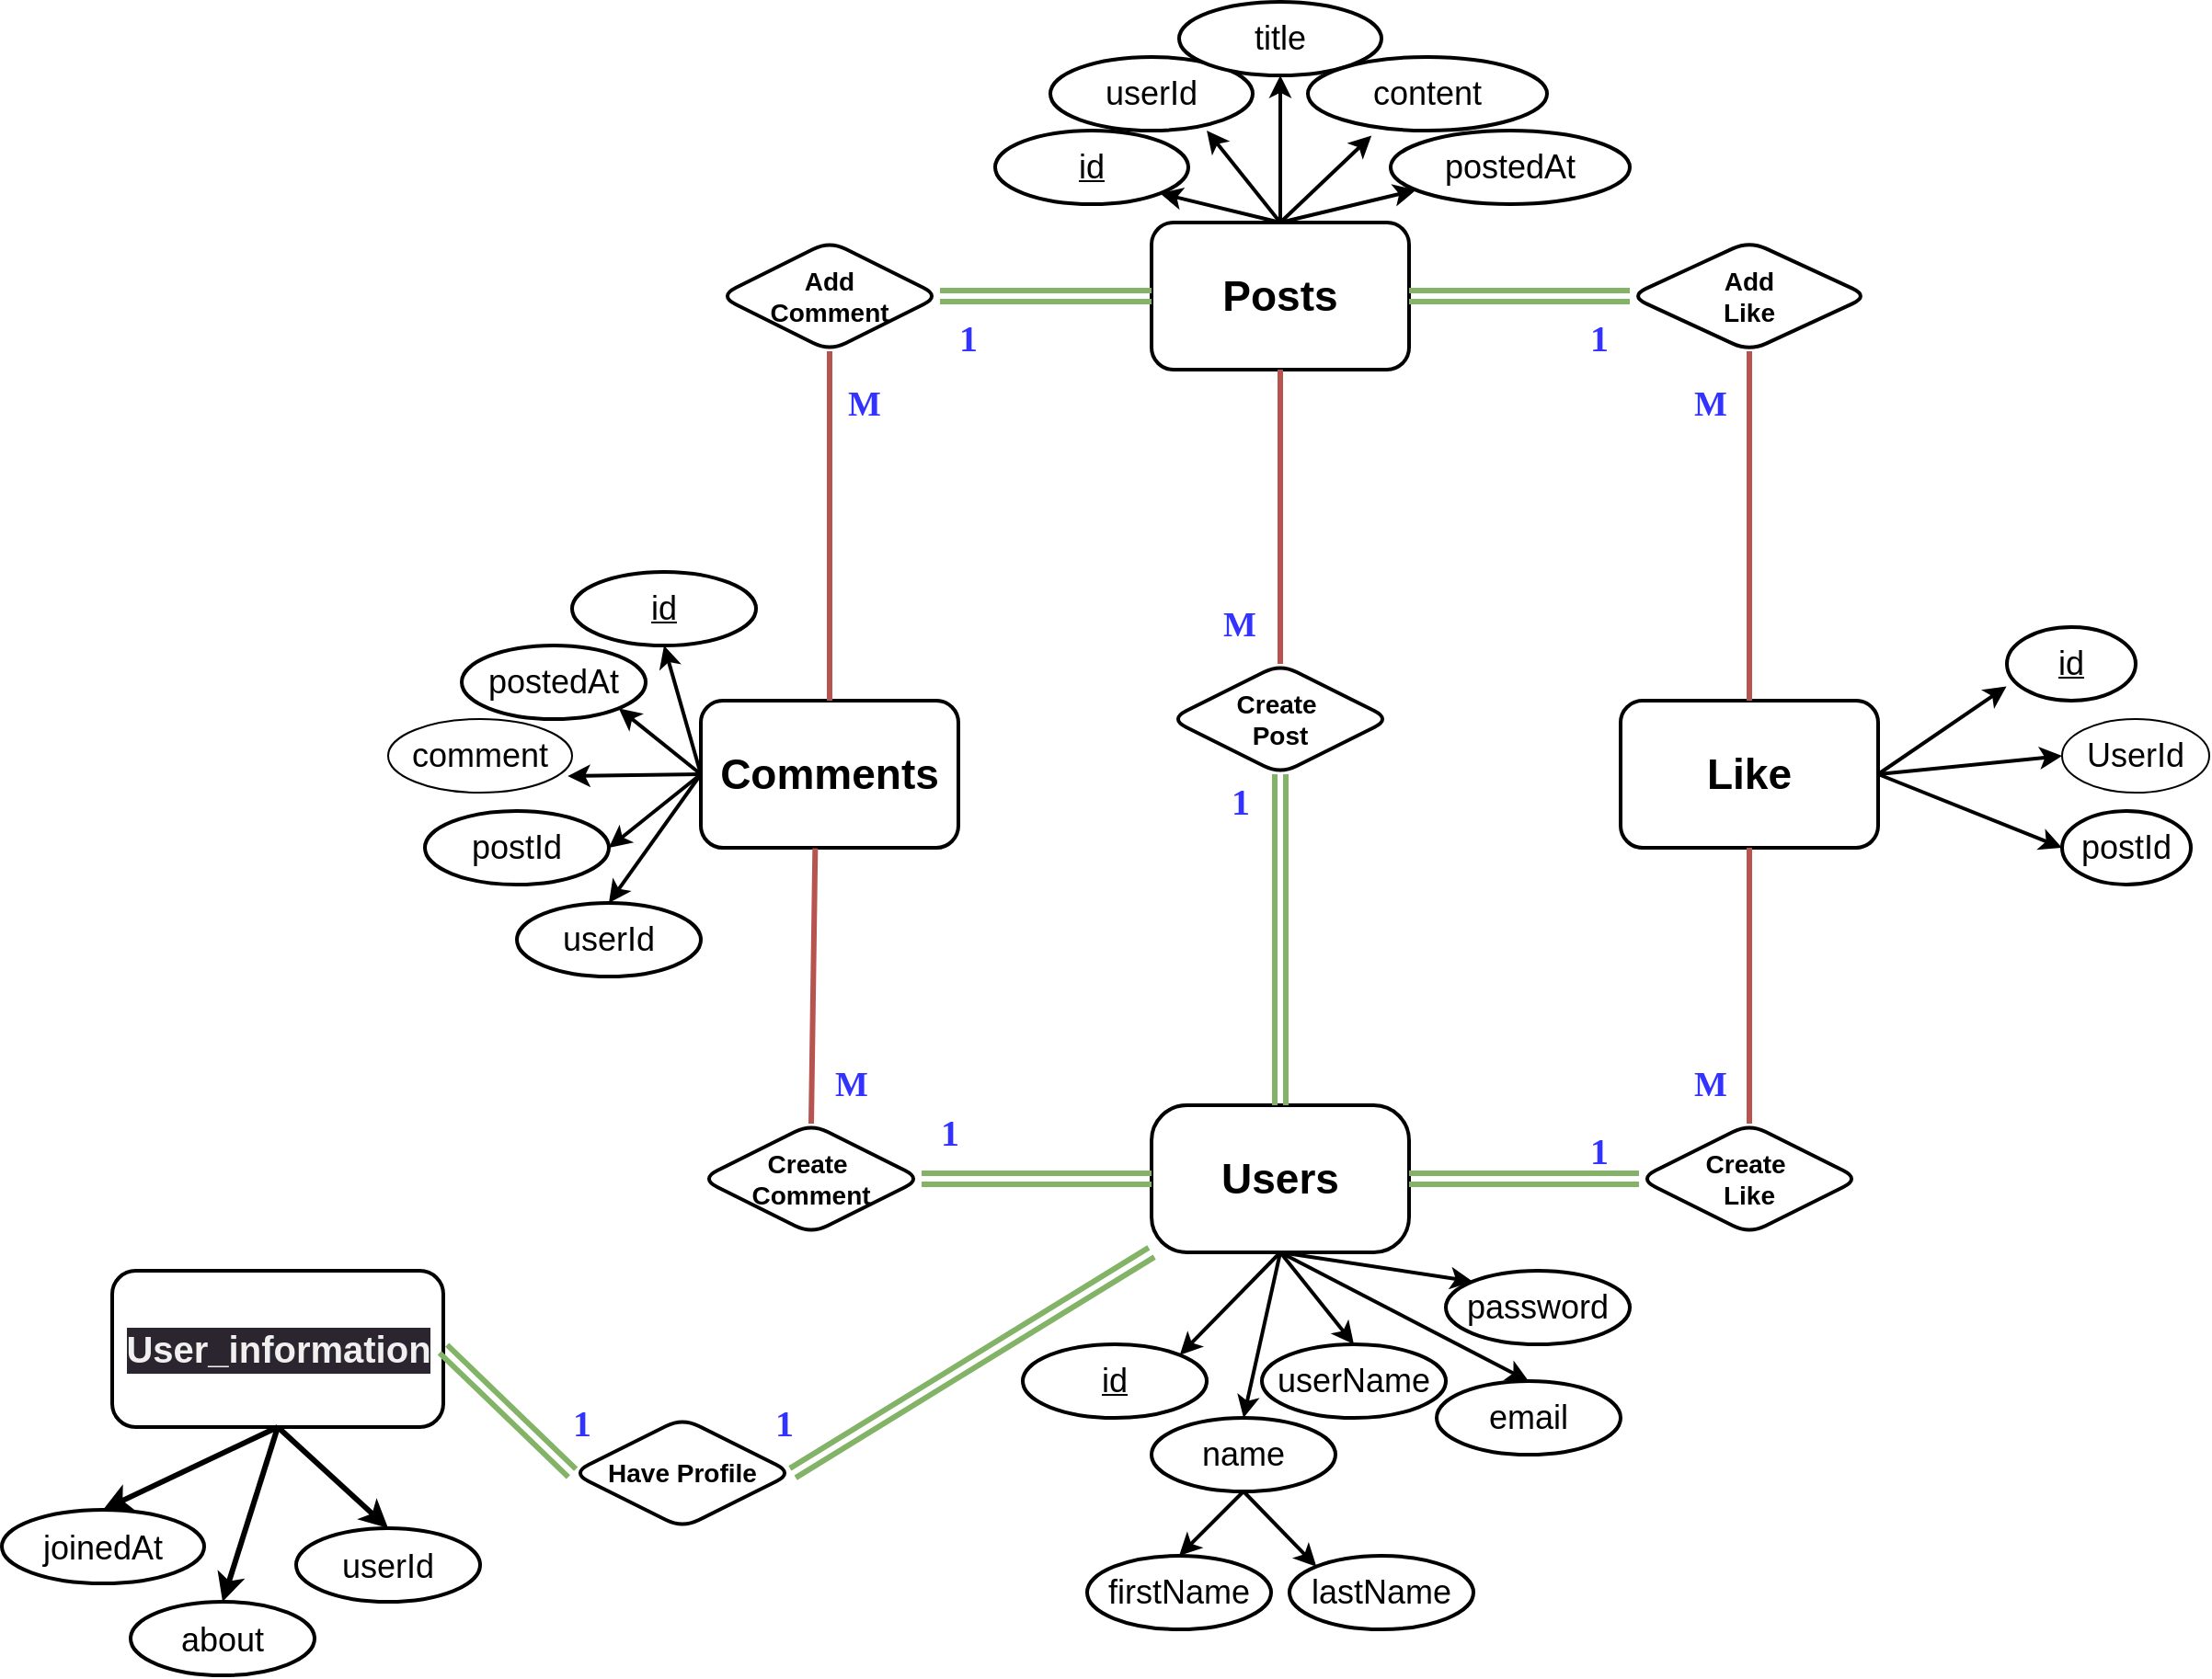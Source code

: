 <mxfile>
    <diagram id="zBo4s4RG1MeOZV6qTSNW" name="Page-1">
        <mxGraphModel dx="2320" dy="942" grid="1" gridSize="10" guides="1" tooltips="1" connect="1" arrows="1" fold="1" page="1" pageScale="1" pageWidth="1390" pageHeight="980" math="0" shadow="0">
            <root>
                <mxCell id="0"/>
                <mxCell id="1" parent="0"/>
                <mxCell id="2" value="&lt;h2&gt;&lt;font style=&quot;font-size: 23px;&quot;&gt;Comments&lt;/font&gt;&lt;/h2&gt;" style="rounded=1;whiteSpace=wrap;html=1;strokeWidth=2;" parent="1" vertex="1">
                    <mxGeometry x="490" y="390" width="140" height="80" as="geometry"/>
                </mxCell>
                <mxCell id="3" value="&lt;h2&gt;&lt;b&gt;&lt;font style=&quot;font-size: 23px;&quot;&gt;Posts&lt;/font&gt;&lt;/b&gt;&lt;/h2&gt;" style="rounded=1;whiteSpace=wrap;html=1;strokeWidth=2;" parent="1" vertex="1">
                    <mxGeometry x="735" y="130" width="140" height="80" as="geometry"/>
                </mxCell>
                <mxCell id="4" value="&lt;h2&gt;&lt;font style=&quot;font-size: 23px;&quot;&gt;Like&lt;/font&gt;&lt;/h2&gt;" style="rounded=1;whiteSpace=wrap;html=1;strokeWidth=2;" parent="1" vertex="1">
                    <mxGeometry x="990" y="390" width="140" height="80" as="geometry"/>
                </mxCell>
                <mxCell id="5" value="&lt;h2&gt;&lt;font style=&quot;font-size: 23px;&quot;&gt;Users&lt;/font&gt;&lt;/h2&gt;" style="rounded=1;whiteSpace=wrap;html=1;strokeWidth=2;arcSize=24;" parent="1" vertex="1">
                    <mxGeometry x="735" y="610" width="140" height="80" as="geometry"/>
                </mxCell>
                <mxCell id="6" value="&lt;font style=&quot;font-size: 18px;&quot;&gt;id&lt;/font&gt;" style="ellipse;whiteSpace=wrap;html=1;align=center;fontStyle=4;rounded=1;strokeWidth=2;" parent="1" vertex="1">
                    <mxGeometry x="650" y="80" width="105" height="40" as="geometry"/>
                </mxCell>
                <mxCell id="7" value="&lt;font style=&quot;font-size: 18px;&quot;&gt;userId&lt;/font&gt;" style="ellipse;whiteSpace=wrap;html=1;align=center;rounded=1;strokeWidth=2;" parent="1" vertex="1">
                    <mxGeometry x="680" y="40" width="110" height="40" as="geometry"/>
                </mxCell>
                <mxCell id="8" value="&lt;font style=&quot;font-size: 18px;&quot;&gt;title&lt;/font&gt;" style="ellipse;whiteSpace=wrap;html=1;align=center;rounded=1;strokeWidth=2;" parent="1" vertex="1">
                    <mxGeometry x="750" y="10" width="110" height="40" as="geometry"/>
                </mxCell>
                <mxCell id="9" value="&lt;font style=&quot;font-size: 18px;&quot;&gt;content&lt;/font&gt;" style="ellipse;whiteSpace=wrap;html=1;align=center;rounded=1;strokeWidth=2;" parent="1" vertex="1">
                    <mxGeometry x="820" y="40" width="130" height="40" as="geometry"/>
                </mxCell>
                <mxCell id="10" value="&lt;font style=&quot;font-size: 18px;&quot;&gt;postedAt&lt;/font&gt;" style="ellipse;whiteSpace=wrap;html=1;align=center;rounded=1;strokeWidth=2;" parent="1" vertex="1">
                    <mxGeometry x="865" y="80" width="130" height="40" as="geometry"/>
                </mxCell>
                <mxCell id="11" value="" style="endArrow=classic;html=1;rounded=1;exitX=0.5;exitY=0;exitDx=0;exitDy=0;entryX=0.5;entryY=1;entryDx=0;entryDy=0;strokeWidth=2;" parent="1" source="3" target="8" edge="1">
                    <mxGeometry width="50" height="50" relative="1" as="geometry">
                        <mxPoint x="820" y="-10" as="sourcePoint"/>
                        <mxPoint x="825" y="30" as="targetPoint"/>
                    </mxGeometry>
                </mxCell>
                <mxCell id="12" value="" style="endArrow=classic;html=1;rounded=1;exitX=0.5;exitY=0;exitDx=0;exitDy=0;strokeWidth=2;" parent="1" source="3" target="10" edge="1">
                    <mxGeometry width="50" height="50" relative="1" as="geometry">
                        <mxPoint x="910" y="40" as="sourcePoint"/>
                        <mxPoint x="960" y="-10" as="targetPoint"/>
                    </mxGeometry>
                </mxCell>
                <mxCell id="13" value="" style="endArrow=classic;html=1;rounded=1;exitX=0.5;exitY=0;exitDx=0;exitDy=0;entryX=0.266;entryY=1.07;entryDx=0;entryDy=0;entryPerimeter=0;strokeWidth=2;" parent="1" source="3" target="9" edge="1">
                    <mxGeometry width="50" height="50" relative="1" as="geometry">
                        <mxPoint x="830" y="60" as="sourcePoint"/>
                        <mxPoint x="880" y="10" as="targetPoint"/>
                    </mxGeometry>
                </mxCell>
                <mxCell id="14" value="" style="endArrow=classic;html=1;rounded=1;exitX=0.5;exitY=0;exitDx=0;exitDy=0;entryX=0.773;entryY=1;entryDx=0;entryDy=0;entryPerimeter=0;strokeWidth=2;" parent="1" source="3" target="7" edge="1">
                    <mxGeometry width="50" height="50" relative="1" as="geometry">
                        <mxPoint x="720" y="30" as="sourcePoint"/>
                        <mxPoint x="770" y="-20" as="targetPoint"/>
                    </mxGeometry>
                </mxCell>
                <mxCell id="15" value="" style="endArrow=classic;html=1;rounded=1;exitX=0.5;exitY=0;exitDx=0;exitDy=0;entryX=1;entryY=1;entryDx=0;entryDy=0;strokeWidth=2;" parent="1" source="3" target="6" edge="1">
                    <mxGeometry width="50" height="50" relative="1" as="geometry">
                        <mxPoint x="650" y="70" as="sourcePoint"/>
                        <mxPoint x="700" y="20" as="targetPoint"/>
                    </mxGeometry>
                </mxCell>
                <mxCell id="16" value="&lt;font style=&quot;font-size: 18px;&quot;&gt;UserId&lt;/font&gt;" style="ellipse;whiteSpace=wrap;html=1;align=center;rounded=1;" parent="1" vertex="1">
                    <mxGeometry x="1230" y="400" width="80" height="40" as="geometry"/>
                </mxCell>
                <mxCell id="17" value="&lt;span style=&quot;font-size: 18px;&quot;&gt;postId&lt;/span&gt;" style="ellipse;whiteSpace=wrap;html=1;align=center;rounded=1;strokeWidth=2;" parent="1" vertex="1">
                    <mxGeometry x="1230" y="450" width="70" height="40" as="geometry"/>
                </mxCell>
                <mxCell id="18" value="&lt;font style=&quot;font-size: 18px;&quot;&gt;id&lt;/font&gt;" style="ellipse;whiteSpace=wrap;html=1;align=center;fontStyle=4;rounded=1;strokeWidth=2;" parent="1" vertex="1">
                    <mxGeometry x="1200" y="350" width="70" height="40" as="geometry"/>
                </mxCell>
                <mxCell id="19" value="" style="endArrow=classic;html=1;rounded=1;entryX=-0.003;entryY=0.807;entryDx=0;entryDy=0;entryPerimeter=0;exitX=1;exitY=0.5;exitDx=0;exitDy=0;strokeWidth=2;" parent="1" source="4" target="18" edge="1">
                    <mxGeometry width="50" height="50" relative="1" as="geometry">
                        <mxPoint x="1160" y="430" as="sourcePoint"/>
                        <mxPoint x="1210" y="380" as="targetPoint"/>
                    </mxGeometry>
                </mxCell>
                <mxCell id="20" value="" style="endArrow=classic;html=1;rounded=1;exitX=1;exitY=0.5;exitDx=0;exitDy=0;entryX=0;entryY=0.5;entryDx=0;entryDy=0;strokeWidth=2;" parent="1" source="4" target="16" edge="1">
                    <mxGeometry width="50" height="50" relative="1" as="geometry">
                        <mxPoint x="1180" y="470" as="sourcePoint"/>
                        <mxPoint x="1230" y="420" as="targetPoint"/>
                    </mxGeometry>
                </mxCell>
                <mxCell id="21" value="" style="endArrow=classic;html=1;rounded=1;exitX=1;exitY=0.5;exitDx=0;exitDy=0;entryX=0;entryY=0.5;entryDx=0;entryDy=0;strokeWidth=2;" parent="1" source="4" target="17" edge="1">
                    <mxGeometry width="50" height="50" relative="1" as="geometry">
                        <mxPoint x="1140" y="500" as="sourcePoint"/>
                        <mxPoint x="1190" y="450" as="targetPoint"/>
                    </mxGeometry>
                </mxCell>
                <mxCell id="22" value="&lt;font style=&quot;font-size: 18px;&quot;&gt;id&lt;/font&gt;" style="ellipse;whiteSpace=wrap;html=1;align=center;fontStyle=4;rounded=1;strokeWidth=2;" parent="1" vertex="1">
                    <mxGeometry x="420" y="320" width="100" height="40" as="geometry"/>
                </mxCell>
                <mxCell id="23" value="&lt;span style=&quot;font-size: 18px;&quot;&gt;userId&lt;/span&gt;" style="ellipse;whiteSpace=wrap;html=1;align=center;rounded=1;strokeWidth=2;" parent="1" vertex="1">
                    <mxGeometry x="390" y="500" width="100" height="40" as="geometry"/>
                </mxCell>
                <mxCell id="24" value="&lt;span style=&quot;font-size: 18px;&quot;&gt;postId&lt;/span&gt;" style="ellipse;whiteSpace=wrap;html=1;align=center;rounded=1;strokeWidth=2;" parent="1" vertex="1">
                    <mxGeometry x="340" y="450" width="100" height="40" as="geometry"/>
                </mxCell>
                <mxCell id="25" value="&lt;span style=&quot;font-size: 18px;&quot;&gt;comment&lt;/span&gt;" style="ellipse;whiteSpace=wrap;html=1;align=center;rounded=1;" parent="1" vertex="1">
                    <mxGeometry x="320" y="400" width="100" height="40" as="geometry"/>
                </mxCell>
                <mxCell id="26" value="&lt;span style=&quot;font-size: 18px;&quot;&gt;postedAt&lt;/span&gt;" style="ellipse;whiteSpace=wrap;html=1;align=center;rounded=1;strokeWidth=2;" parent="1" vertex="1">
                    <mxGeometry x="360" y="360" width="100" height="40" as="geometry"/>
                </mxCell>
                <mxCell id="27" value="" style="endArrow=classic;html=1;rounded=1;exitX=0;exitY=0.5;exitDx=0;exitDy=0;entryX=0.976;entryY=0.775;entryDx=0;entryDy=0;entryPerimeter=0;strokeWidth=2;" parent="1" source="2" target="25" edge="1">
                    <mxGeometry width="50" height="50" relative="1" as="geometry">
                        <mxPoint x="340" y="470" as="sourcePoint"/>
                        <mxPoint x="400" y="430" as="targetPoint"/>
                    </mxGeometry>
                </mxCell>
                <mxCell id="28" value="" style="endArrow=classic;html=1;rounded=1;entryX=1;entryY=0.5;entryDx=0;entryDy=0;strokeWidth=2;" parent="1" target="24" edge="1">
                    <mxGeometry width="50" height="50" relative="1" as="geometry">
                        <mxPoint x="490" y="430" as="sourcePoint"/>
                        <mxPoint x="750" y="370" as="targetPoint"/>
                    </mxGeometry>
                </mxCell>
                <mxCell id="29" value="" style="endArrow=classic;html=1;rounded=1;entryX=0.5;entryY=0;entryDx=0;entryDy=0;exitX=0;exitY=0.5;exitDx=0;exitDy=0;strokeWidth=2;" parent="1" source="2" target="23" edge="1">
                    <mxGeometry width="50" height="50" relative="1" as="geometry">
                        <mxPoint x="480" y="440" as="sourcePoint"/>
                        <mxPoint x="750" y="370" as="targetPoint"/>
                    </mxGeometry>
                </mxCell>
                <mxCell id="30" value="" style="endArrow=classic;html=1;rounded=1;entryX=1;entryY=1;entryDx=0;entryDy=0;exitX=0;exitY=0.5;exitDx=0;exitDy=0;strokeWidth=2;" parent="1" source="2" target="26" edge="1">
                    <mxGeometry width="50" height="50" relative="1" as="geometry">
                        <mxPoint x="700" y="420" as="sourcePoint"/>
                        <mxPoint x="750" y="370" as="targetPoint"/>
                    </mxGeometry>
                </mxCell>
                <mxCell id="31" value="" style="endArrow=classic;html=1;rounded=1;entryX=0.5;entryY=1;entryDx=0;entryDy=0;exitX=0;exitY=0.5;exitDx=0;exitDy=0;strokeWidth=2;" parent="1" source="2" target="22" edge="1">
                    <mxGeometry width="50" height="50" relative="1" as="geometry">
                        <mxPoint x="700" y="420" as="sourcePoint"/>
                        <mxPoint x="750" y="370" as="targetPoint"/>
                    </mxGeometry>
                </mxCell>
                <mxCell id="32" value="&lt;font style=&quot;font-size: 18px;&quot;&gt;id&lt;/font&gt;" style="ellipse;whiteSpace=wrap;html=1;align=center;fontStyle=4;rounded=1;strokeWidth=2;" parent="1" vertex="1">
                    <mxGeometry x="665" y="740" width="100" height="40" as="geometry"/>
                </mxCell>
                <mxCell id="33" value="&lt;font style=&quot;font-size: 18px;&quot;&gt;name&lt;/font&gt;" style="ellipse;whiteSpace=wrap;html=1;align=center;rounded=1;strokeWidth=2;" parent="1" vertex="1">
                    <mxGeometry x="735" y="780" width="100" height="40" as="geometry"/>
                </mxCell>
                <mxCell id="35" value="&lt;span style=&quot;font-size: 18px;&quot;&gt;lastName&lt;/span&gt;" style="ellipse;whiteSpace=wrap;html=1;align=center;rounded=1;strokeWidth=2;" parent="1" vertex="1">
                    <mxGeometry x="810" y="855" width="100" height="40" as="geometry"/>
                </mxCell>
                <mxCell id="36" value="&lt;span style=&quot;font-size: 18px;&quot;&gt;userName&lt;/span&gt;" style="ellipse;whiteSpace=wrap;html=1;align=center;rounded=1;strokeWidth=2;" parent="1" vertex="1">
                    <mxGeometry x="795" y="740" width="100" height="40" as="geometry"/>
                </mxCell>
                <mxCell id="37" value="&lt;span style=&quot;font-size: 18px;&quot;&gt;email&lt;/span&gt;" style="ellipse;whiteSpace=wrap;html=1;align=center;rounded=1;strokeWidth=2;" parent="1" vertex="1">
                    <mxGeometry x="890" y="760" width="100" height="40" as="geometry"/>
                </mxCell>
                <mxCell id="38" value="&lt;span style=&quot;font-size: 18px;&quot;&gt;password&lt;/span&gt;" style="ellipse;whiteSpace=wrap;html=1;align=center;rounded=1;strokeWidth=2;" parent="1" vertex="1">
                    <mxGeometry x="895" y="700" width="100" height="40" as="geometry"/>
                </mxCell>
                <mxCell id="39" value="" style="endArrow=classic;html=1;rounded=1;exitX=0.5;exitY=1;exitDx=0;exitDy=0;entryX=1;entryY=0;entryDx=0;entryDy=0;strokeWidth=2;" parent="1" source="5" target="32" edge="1">
                    <mxGeometry width="50" height="50" relative="1" as="geometry">
                        <mxPoint x="590" y="700" as="sourcePoint"/>
                        <mxPoint x="640" y="650" as="targetPoint"/>
                    </mxGeometry>
                </mxCell>
                <mxCell id="40" value="" style="endArrow=classic;html=1;rounded=1;exitX=0.5;exitY=1;exitDx=0;exitDy=0;entryX=0.5;entryY=0;entryDx=0;entryDy=0;strokeWidth=2;" parent="1" source="5" target="33" edge="1">
                    <mxGeometry width="50" height="50" relative="1" as="geometry">
                        <mxPoint x="770" y="760" as="sourcePoint"/>
                        <mxPoint x="730" y="770" as="targetPoint"/>
                    </mxGeometry>
                </mxCell>
                <mxCell id="41" value="" style="endArrow=classic;html=1;rounded=1;exitX=0.5;exitY=1;exitDx=0;exitDy=0;entryX=0.5;entryY=0;entryDx=0;entryDy=0;strokeWidth=2;" parent="1" source="5" target="36" edge="1">
                    <mxGeometry width="50" height="50" relative="1" as="geometry">
                        <mxPoint x="850" y="750" as="sourcePoint"/>
                        <mxPoint x="900" y="700" as="targetPoint"/>
                    </mxGeometry>
                </mxCell>
                <mxCell id="42" value="" style="endArrow=classic;html=1;rounded=1;exitX=0.5;exitY=1;exitDx=0;exitDy=0;entryX=0.5;entryY=0;entryDx=0;entryDy=0;strokeWidth=2;" parent="1" source="5" target="37" edge="1">
                    <mxGeometry width="50" height="50" relative="1" as="geometry">
                        <mxPoint x="870" y="760" as="sourcePoint"/>
                        <mxPoint x="920" y="710" as="targetPoint"/>
                    </mxGeometry>
                </mxCell>
                <mxCell id="43" value="" style="endArrow=classic;html=1;rounded=1;exitX=0.5;exitY=1;exitDx=0;exitDy=0;entryX=0;entryY=0;entryDx=0;entryDy=0;strokeWidth=2;" parent="1" source="5" target="38" edge="1">
                    <mxGeometry width="50" height="50" relative="1" as="geometry">
                        <mxPoint x="900" y="730" as="sourcePoint"/>
                        <mxPoint x="950" y="680" as="targetPoint"/>
                    </mxGeometry>
                </mxCell>
                <mxCell id="44" value="" style="endArrow=classic;html=1;rounded=1;entryX=0.5;entryY=0;entryDx=0;entryDy=0;exitX=0.5;exitY=1;exitDx=0;exitDy=0;strokeWidth=2;" parent="1" source="33" target="61" edge="1">
                    <mxGeometry width="50" height="50" relative="1" as="geometry">
                        <mxPoint x="710" y="860" as="sourcePoint"/>
                        <mxPoint x="707.855" y="855.858" as="targetPoint"/>
                    </mxGeometry>
                </mxCell>
                <mxCell id="45" value="" style="endArrow=classic;html=1;rounded=1;exitX=0.5;exitY=1;exitDx=0;exitDy=0;entryX=0;entryY=0;entryDx=0;entryDy=0;strokeWidth=2;" parent="1" source="33" target="35" edge="1">
                    <mxGeometry width="50" height="50" relative="1" as="geometry">
                        <mxPoint x="770" y="880" as="sourcePoint"/>
                        <mxPoint x="820" y="830" as="targetPoint"/>
                    </mxGeometry>
                </mxCell>
                <mxCell id="46" value="&lt;font style=&quot;font-size: 14px;&quot;&gt;&lt;b&gt;Create&amp;nbsp;&lt;/b&gt;&lt;/font&gt;&lt;div style=&quot;font-size: 14px;&quot;&gt;&lt;font style=&quot;font-size: 14px;&quot;&gt;&lt;b&gt;Post&lt;/b&gt;&lt;/font&gt;&lt;/div&gt;" style="shape=rhombus;perimeter=rhombusPerimeter;whiteSpace=wrap;html=1;align=center;rounded=1;strokeWidth=2;" parent="1" vertex="1">
                    <mxGeometry x="745" y="370" width="120" height="60" as="geometry"/>
                </mxCell>
                <mxCell id="47" value="&lt;font style=&quot;font-size: 14px;&quot;&gt;&lt;b&gt;Add&lt;/b&gt;&lt;/font&gt;&lt;div style=&quot;font-size: 14px;&quot;&gt;&lt;font style=&quot;font-size: 14px;&quot;&gt;&lt;b&gt;Like&lt;/b&gt;&lt;/font&gt;&lt;/div&gt;" style="shape=rhombus;perimeter=rhombusPerimeter;whiteSpace=wrap;html=1;align=center;rounded=1;strokeWidth=2;" parent="1" vertex="1">
                    <mxGeometry x="995" y="140" width="130" height="60" as="geometry"/>
                </mxCell>
                <mxCell id="48" value="&lt;font style=&quot;font-size: 14px;&quot;&gt;&lt;b&gt;Add&lt;/b&gt;&lt;/font&gt;&lt;div style=&quot;font-size: 14px;&quot;&gt;&lt;b&gt;Comment&lt;/b&gt;&lt;/div&gt;" style="shape=rhombus;perimeter=rhombusPerimeter;whiteSpace=wrap;html=1;align=center;rounded=1;strokeWidth=2;" parent="1" vertex="1">
                    <mxGeometry x="500" y="140" width="120" height="60" as="geometry"/>
                </mxCell>
                <mxCell id="49" value="&lt;font style=&quot;font-size: 14px;&quot;&gt;&lt;b&gt;Create&amp;nbsp;&lt;/b&gt;&lt;/font&gt;&lt;div style=&quot;font-size: 14px;&quot;&gt;&lt;b&gt;Like&lt;/b&gt;&lt;/div&gt;" style="shape=rhombus;perimeter=rhombusPerimeter;whiteSpace=wrap;html=1;align=center;rounded=1;strokeWidth=2;" parent="1" vertex="1">
                    <mxGeometry x="1000" y="620" width="120" height="60" as="geometry"/>
                </mxCell>
                <mxCell id="50" value="&lt;font style=&quot;font-size: 14px;&quot;&gt;&lt;b&gt;Create&amp;nbsp;&lt;/b&gt;&lt;/font&gt;&lt;div style=&quot;font-size: 14px;&quot;&gt;&lt;b&gt;Comment&lt;/b&gt;&lt;/div&gt;" style="shape=rhombus;perimeter=rhombusPerimeter;whiteSpace=wrap;html=1;align=center;rounded=1;strokeWidth=2;" parent="1" vertex="1">
                    <mxGeometry x="490" y="620" width="120" height="60" as="geometry"/>
                </mxCell>
                <mxCell id="51" value="" style="endArrow=none;html=1;rounded=1;entryX=0;entryY=0.5;entryDx=0;entryDy=0;exitX=1;exitY=0.5;exitDx=0;exitDy=0;shape=link;endSize=10;startSize=10;strokeWidth=3;fillColor=#d5e8d4;strokeColor=#82b366;" parent="1" source="5" target="49" edge="1">
                    <mxGeometry width="50" height="50" relative="1" as="geometry">
                        <mxPoint x="910" y="660" as="sourcePoint"/>
                        <mxPoint x="950" y="690" as="targetPoint"/>
                    </mxGeometry>
                </mxCell>
                <mxCell id="52" value="" style="endArrow=none;html=1;rounded=1;exitX=0.5;exitY=0;exitDx=0;exitDy=0;entryX=0.5;entryY=1;entryDx=0;entryDy=0;endSize=10;startSize=10;strokeWidth=3;fillColor=#f8cecc;strokeColor=#b85450;" parent="1" source="49" target="4" edge="1">
                    <mxGeometry width="50" height="50" relative="1" as="geometry">
                        <mxPoint x="900" y="510" as="sourcePoint"/>
                        <mxPoint x="950" y="460" as="targetPoint"/>
                    </mxGeometry>
                </mxCell>
                <mxCell id="53" value="" style="endArrow=none;html=1;rounded=1;entryX=0.5;entryY=1;entryDx=0;entryDy=0;exitX=0.5;exitY=0;exitDx=0;exitDy=0;strokeWidth=3;fillColor=#f8cecc;strokeColor=#b85450;" parent="1" source="4" target="47" edge="1">
                    <mxGeometry width="50" height="50" relative="1" as="geometry">
                        <mxPoint x="1040" y="350" as="sourcePoint"/>
                        <mxPoint x="1090" y="300" as="targetPoint"/>
                    </mxGeometry>
                </mxCell>
                <mxCell id="54" value="" style="endArrow=none;html=1;rounded=1;exitX=1;exitY=0.5;exitDx=0;exitDy=0;entryX=0;entryY=0.5;entryDx=0;entryDy=0;shape=link;strokeWidth=3;fillColor=#d5e8d4;strokeColor=#82b366;" parent="1" source="3" target="47" edge="1">
                    <mxGeometry width="50" height="50" relative="1" as="geometry">
                        <mxPoint x="910" y="200" as="sourcePoint"/>
                        <mxPoint x="960" y="150" as="targetPoint"/>
                    </mxGeometry>
                </mxCell>
                <mxCell id="55" value="" style="endArrow=none;html=1;rounded=1;exitX=1;exitY=0.5;exitDx=0;exitDy=0;entryX=0;entryY=0.5;entryDx=0;entryDy=0;shape=link;strokeWidth=3;fillColor=#d5e8d4;strokeColor=#82b366;" parent="1" source="50" target="5" edge="1">
                    <mxGeometry width="50" height="50" relative="1" as="geometry">
                        <mxPoint x="750" y="510" as="sourcePoint"/>
                        <mxPoint x="800" y="460" as="targetPoint"/>
                    </mxGeometry>
                </mxCell>
                <mxCell id="56" value="" style="endArrow=none;html=1;rounded=1;exitX=0.5;exitY=0;exitDx=0;exitDy=0;entryX=0.444;entryY=1.004;entryDx=0;entryDy=0;entryPerimeter=0;strokeWidth=3;fillColor=#f8cecc;strokeColor=#b85450;" parent="1" source="50" target="2" edge="1">
                    <mxGeometry width="50" height="50" relative="1" as="geometry">
                        <mxPoint x="750" y="510" as="sourcePoint"/>
                        <mxPoint x="550" y="480" as="targetPoint"/>
                    </mxGeometry>
                </mxCell>
                <mxCell id="57" value="" style="endArrow=none;html=1;rounded=1;exitX=1;exitY=0.5;exitDx=0;exitDy=0;entryX=0;entryY=0.5;entryDx=0;entryDy=0;shape=link;strokeWidth=3;fillColor=#d5e8d4;strokeColor=#82b366;" parent="1" source="48" target="3" edge="1">
                    <mxGeometry width="50" height="50" relative="1" as="geometry">
                        <mxPoint x="660" y="200" as="sourcePoint"/>
                        <mxPoint x="710" y="150" as="targetPoint"/>
                    </mxGeometry>
                </mxCell>
                <mxCell id="58" value="" style="endArrow=none;html=1;rounded=1;exitX=0.5;exitY=0;exitDx=0;exitDy=0;entryX=0.5;entryY=1;entryDx=0;entryDy=0;strokeWidth=3;fillColor=#f8cecc;strokeColor=#b85450;" parent="1" source="2" target="48" edge="1">
                    <mxGeometry width="50" height="50" relative="1" as="geometry">
                        <mxPoint x="750" y="280" as="sourcePoint"/>
                        <mxPoint x="570" y="190" as="targetPoint"/>
                    </mxGeometry>
                </mxCell>
                <mxCell id="59" value="" style="endArrow=none;html=1;rounded=1;entryX=0.5;entryY=1;entryDx=0;entryDy=0;exitX=0.5;exitY=0;exitDx=0;exitDy=0;strokeWidth=3;fillColor=#f8cecc;strokeColor=#b85450;" parent="1" source="46" target="3" edge="1">
                    <mxGeometry width="50" height="50" relative="1" as="geometry">
                        <mxPoint x="750" y="400" as="sourcePoint"/>
                        <mxPoint x="810" y="270" as="targetPoint"/>
                    </mxGeometry>
                </mxCell>
                <mxCell id="60" value="" style="endArrow=none;html=1;rounded=1;entryX=0.5;entryY=1;entryDx=0;entryDy=0;exitX=0.5;exitY=0;exitDx=0;exitDy=0;shape=link;strokeWidth=3;fillColor=#d5e8d4;strokeColor=#82b366;" parent="1" source="5" target="46" edge="1">
                    <mxGeometry width="50" height="50" relative="1" as="geometry">
                        <mxPoint x="722.5" y="550" as="sourcePoint"/>
                        <mxPoint x="772.5" y="500" as="targetPoint"/>
                    </mxGeometry>
                </mxCell>
                <mxCell id="61" value="&lt;span style=&quot;font-size: 18px;&quot;&gt;firstName&lt;/span&gt;" style="ellipse;whiteSpace=wrap;html=1;align=center;rounded=1;strokeWidth=2;" parent="1" vertex="1">
                    <mxGeometry x="700" y="855" width="100" height="40" as="geometry"/>
                </mxCell>
                <mxCell id="62" value="&lt;h2 style=&quot;border-color: rgb(0, 0, 0); color: rgb(240, 240, 240); font-family: Helvetica; font-style: normal; font-variant-ligatures: normal; font-variant-caps: normal; letter-spacing: normal; orphans: 2; text-align: center; text-indent: 0px; text-transform: none; widows: 2; word-spacing: 0px; -webkit-text-stroke-width: 0px; background-color: rgb(42, 37, 47); text-decoration-thickness: initial; text-decoration-style: initial; text-decoration-color: initial;&quot;&gt;&lt;font style=&quot;border-color: rgb(0, 0, 0); font-size: 20px;&quot;&gt;User_information&lt;/font&gt;&lt;/h2&gt;" style="html=1;dashed=0;whitespace=wrap;strokeWidth=2;strokeColor=default;shadow=0;glass=0;rounded=1;" vertex="1" parent="1">
                    <mxGeometry x="170" y="700" width="180" height="85" as="geometry"/>
                </mxCell>
                <mxCell id="69" value="&lt;span style=&quot;font-size: 14px;&quot;&gt;&lt;b&gt;Have Profile&lt;/b&gt;&lt;/span&gt;" style="shape=rhombus;perimeter=rhombusPerimeter;whiteSpace=wrap;html=1;align=center;rounded=1;strokeWidth=2;" vertex="1" parent="1">
                    <mxGeometry x="420" y="780" width="120" height="60" as="geometry"/>
                </mxCell>
                <mxCell id="74" value="" style="endArrow=none;html=1;rounded=1;entryX=0;entryY=1;entryDx=0;entryDy=0;shape=link;strokeWidth=3;fillColor=#d5e8d4;strokeColor=#82b366;exitX=1;exitY=0.5;exitDx=0;exitDy=0;" edge="1" parent="1" source="69" target="5">
                    <mxGeometry width="50" height="50" relative="1" as="geometry">
                        <mxPoint x="630" y="680" as="sourcePoint"/>
                        <mxPoint x="745" y="660" as="targetPoint"/>
                    </mxGeometry>
                </mxCell>
                <mxCell id="75" value="" style="endArrow=none;html=1;rounded=1;exitX=1;exitY=0.5;exitDx=0;exitDy=0;shape=link;strokeWidth=3;fillColor=#d5e8d4;strokeColor=#82b366;entryX=0;entryY=0.5;entryDx=0;entryDy=0;" edge="1" parent="1" source="62" target="69">
                    <mxGeometry width="50" height="50" relative="1" as="geometry">
                        <mxPoint x="290" y="760" as="sourcePoint"/>
                        <mxPoint x="370" y="770" as="targetPoint"/>
                    </mxGeometry>
                </mxCell>
                <mxCell id="76" value="&lt;span style=&quot;font-size: 18px;&quot;&gt;joinedAt&lt;/span&gt;" style="ellipse;whiteSpace=wrap;html=1;align=center;rounded=1;shadow=0;glass=0;sketch=0;strokeColor=default;strokeWidth=2;fontSize=20;" vertex="1" parent="1">
                    <mxGeometry x="110" y="830" width="110" height="40" as="geometry"/>
                </mxCell>
                <mxCell id="77" value="&lt;span style=&quot;font-size: 18px;&quot;&gt;about&lt;/span&gt;" style="ellipse;whiteSpace=wrap;html=1;align=center;rounded=1;shadow=0;glass=0;sketch=0;strokeColor=default;strokeWidth=2;fontSize=20;" vertex="1" parent="1">
                    <mxGeometry x="180" y="880" width="100" height="40" as="geometry"/>
                </mxCell>
                <mxCell id="78" value="&lt;span style=&quot;font-size: 18px;&quot;&gt;userId&lt;/span&gt;" style="ellipse;whiteSpace=wrap;html=1;align=center;rounded=1;shadow=0;glass=0;sketch=0;strokeColor=default;strokeWidth=2;fontSize=20;" vertex="1" parent="1">
                    <mxGeometry x="270" y="840" width="100" height="40" as="geometry"/>
                </mxCell>
                <mxCell id="79" value="" style="endArrow=classic;html=1;strokeWidth=3;fontSize=20;exitX=0.5;exitY=1;exitDx=0;exitDy=0;entryX=0.5;entryY=0;entryDx=0;entryDy=0;" edge="1" parent="1" source="62" target="76">
                    <mxGeometry width="50" height="50" relative="1" as="geometry">
                        <mxPoint x="40" y="835" as="sourcePoint"/>
                        <mxPoint x="90" y="785" as="targetPoint"/>
                    </mxGeometry>
                </mxCell>
                <mxCell id="81" value="" style="endArrow=classic;html=1;strokeWidth=3;fontSize=20;entryX=0.5;entryY=0;entryDx=0;entryDy=0;exitX=0.5;exitY=1;exitDx=0;exitDy=0;" edge="1" parent="1" source="62" target="77">
                    <mxGeometry width="50" height="50" relative="1" as="geometry">
                        <mxPoint x="270" y="810" as="sourcePoint"/>
                        <mxPoint x="145" y="860" as="targetPoint"/>
                    </mxGeometry>
                </mxCell>
                <mxCell id="82" value="" style="endArrow=classic;html=1;strokeWidth=3;fontSize=20;exitX=0.5;exitY=1;exitDx=0;exitDy=0;entryX=0.5;entryY=0;entryDx=0;entryDy=0;" edge="1" parent="1" source="62" target="78">
                    <mxGeometry width="50" height="50" relative="1" as="geometry">
                        <mxPoint x="280" y="805" as="sourcePoint"/>
                        <mxPoint x="155" y="870" as="targetPoint"/>
                    </mxGeometry>
                </mxCell>
                <mxCell id="86" value="&lt;b&gt;&lt;font color=&quot;#3333ff&quot; style=&quot;font-size: 19px;&quot;&gt;M&lt;/font&gt;&lt;/b&gt;" style="ellipse;whiteSpace=wrap;html=1;aspect=fixed;strokeWidth=2;fontFamily=Tahoma;spacingBottom=4;spacingRight=2;strokeColor=none;rounded=1;shadow=0;glass=0;sketch=1;fontSize=20;curveFitting=1;jiggle=2;fillColor=none;" vertex="1" parent="1">
                    <mxGeometry x="1020" y="580" width="40" height="40" as="geometry"/>
                </mxCell>
                <mxCell id="89" value="&lt;b&gt;&lt;font color=&quot;#3333ff&quot; style=&quot;font-size: 20px;&quot;&gt;1&lt;/font&gt;&lt;/b&gt;" style="ellipse;whiteSpace=wrap;html=1;aspect=fixed;strokeWidth=2;fontFamily=Tahoma;spacingBottom=4;spacingRight=2;strokeColor=none;rounded=1;shadow=0;glass=0;sketch=1;fontSize=20;curveFitting=1;jiggle=2;fillColor=none;" vertex="1" parent="1">
                    <mxGeometry x="962.5" y="620" width="32.5" height="32.5" as="geometry"/>
                </mxCell>
                <mxCell id="90" value="&lt;b&gt;&lt;font color=&quot;#3333ff&quot; style=&quot;font-size: 20px;&quot;&gt;1&lt;/font&gt;&lt;/b&gt;" style="ellipse;whiteSpace=wrap;html=1;aspect=fixed;strokeWidth=2;fontFamily=Tahoma;spacingBottom=4;spacingRight=2;strokeColor=none;rounded=1;shadow=0;glass=0;sketch=1;fontSize=20;curveFitting=1;jiggle=2;fillColor=default;" vertex="1" parent="1">
                    <mxGeometry x="410" y="767.5" width="32.5" height="32.5" as="geometry"/>
                </mxCell>
                <mxCell id="92" value="&lt;b&gt;&lt;font color=&quot;#3333ff&quot; style=&quot;font-size: 20px;&quot;&gt;1&lt;/font&gt;&lt;/b&gt;" style="ellipse;whiteSpace=wrap;html=1;aspect=fixed;strokeWidth=2;fontFamily=Tahoma;spacingBottom=4;spacingRight=2;strokeColor=none;rounded=1;shadow=0;glass=0;sketch=1;fontSize=20;curveFitting=1;jiggle=2;fillColor=none;" vertex="1" parent="1">
                    <mxGeometry x="520" y="767.5" width="32.5" height="32.5" as="geometry"/>
                </mxCell>
                <mxCell id="95" value="&lt;b&gt;&lt;font color=&quot;#3333ff&quot; style=&quot;font-size: 20px;&quot;&gt;1&lt;/font&gt;&lt;/b&gt;" style="ellipse;whiteSpace=wrap;html=1;aspect=fixed;strokeWidth=2;fontFamily=Tahoma;spacingBottom=4;spacingRight=2;strokeColor=none;rounded=1;shadow=0;glass=0;sketch=1;fontSize=20;curveFitting=1;jiggle=2;fillColor=none;" vertex="1" parent="1">
                    <mxGeometry x="767.5" y="430" width="32.5" height="32.5" as="geometry"/>
                </mxCell>
                <mxCell id="96" value="&lt;b&gt;&lt;font color=&quot;#3333ff&quot; style=&quot;font-size: 19px;&quot;&gt;M&lt;/font&gt;&lt;/b&gt;" style="ellipse;whiteSpace=wrap;html=1;aspect=fixed;strokeWidth=2;fontFamily=Tahoma;spacingBottom=4;spacingRight=2;strokeColor=none;rounded=1;shadow=0;glass=0;sketch=1;fontSize=20;curveFitting=1;jiggle=2;fillColor=none;" vertex="1" parent="1">
                    <mxGeometry x="763.75" y="330" width="40" height="40" as="geometry"/>
                </mxCell>
                <mxCell id="97" value="&lt;b&gt;&lt;font color=&quot;#3333ff&quot; style=&quot;font-size: 20px;&quot;&gt;1&lt;/font&gt;&lt;/b&gt;" style="ellipse;whiteSpace=wrap;html=1;aspect=fixed;strokeWidth=2;fontFamily=Tahoma;spacingBottom=4;spacingRight=2;strokeColor=none;rounded=1;shadow=0;glass=0;sketch=1;fontSize=20;curveFitting=1;jiggle=2;fillColor=none;" vertex="1" parent="1">
                    <mxGeometry x="610" y="610" width="32.5" height="32.5" as="geometry"/>
                </mxCell>
                <mxCell id="98" value="&lt;b&gt;&lt;font color=&quot;#3333ff&quot; style=&quot;font-size: 19px;&quot;&gt;M&lt;/font&gt;&lt;/b&gt;" style="ellipse;whiteSpace=wrap;html=1;aspect=fixed;strokeWidth=2;fontFamily=Tahoma;spacingBottom=4;spacingRight=2;strokeColor=none;rounded=1;shadow=0;glass=0;sketch=1;fontSize=20;curveFitting=1;jiggle=2;fillColor=none;" vertex="1" parent="1">
                    <mxGeometry x="552.5" y="580" width="40" height="40" as="geometry"/>
                </mxCell>
                <mxCell id="99" value="&lt;b&gt;&lt;font color=&quot;#3333ff&quot; style=&quot;font-size: 19px;&quot;&gt;M&lt;/font&gt;&lt;/b&gt;" style="ellipse;whiteSpace=wrap;html=1;aspect=fixed;strokeWidth=2;fontFamily=Tahoma;spacingBottom=4;spacingRight=2;strokeColor=none;rounded=1;shadow=0;glass=0;sketch=1;fontSize=20;curveFitting=1;jiggle=2;fillColor=none;" vertex="1" parent="1">
                    <mxGeometry x="560" y="210" width="40" height="40" as="geometry"/>
                </mxCell>
                <mxCell id="100" value="&lt;b&gt;&lt;font color=&quot;#3333ff&quot; style=&quot;font-size: 20px;&quot;&gt;1&lt;/font&gt;&lt;/b&gt;" style="ellipse;whiteSpace=wrap;html=1;aspect=fixed;strokeWidth=2;fontFamily=Tahoma;spacingBottom=4;spacingRight=2;strokeColor=none;rounded=1;shadow=0;glass=0;sketch=1;fontSize=20;curveFitting=1;jiggle=2;fillColor=none;" vertex="1" parent="1">
                    <mxGeometry x="620" y="177.5" width="32.5" height="32.5" as="geometry"/>
                </mxCell>
                <mxCell id="101" value="&lt;b&gt;&lt;font color=&quot;#3333ff&quot; style=&quot;font-size: 19px;&quot;&gt;M&lt;/font&gt;&lt;/b&gt;" style="ellipse;whiteSpace=wrap;html=1;aspect=fixed;strokeWidth=2;fontFamily=Tahoma;spacingBottom=4;spacingRight=2;strokeColor=none;rounded=1;shadow=0;glass=0;sketch=1;fontSize=20;curveFitting=1;jiggle=2;fillColor=none;" vertex="1" parent="1">
                    <mxGeometry x="1020" y="210" width="40" height="40" as="geometry"/>
                </mxCell>
                <mxCell id="102" value="&lt;b&gt;&lt;font color=&quot;#3333ff&quot; style=&quot;font-size: 20px;&quot;&gt;1&lt;/font&gt;&lt;/b&gt;" style="ellipse;whiteSpace=wrap;html=1;aspect=fixed;strokeWidth=2;fontFamily=Tahoma;spacingBottom=4;spacingRight=2;strokeColor=none;rounded=1;shadow=0;glass=0;sketch=1;fontSize=20;curveFitting=1;jiggle=2;fillColor=none;" vertex="1" parent="1">
                    <mxGeometry x="962.5" y="177.5" width="32.5" height="32.5" as="geometry"/>
                </mxCell>
            </root>
        </mxGraphModel>
    </diagram>
</mxfile>